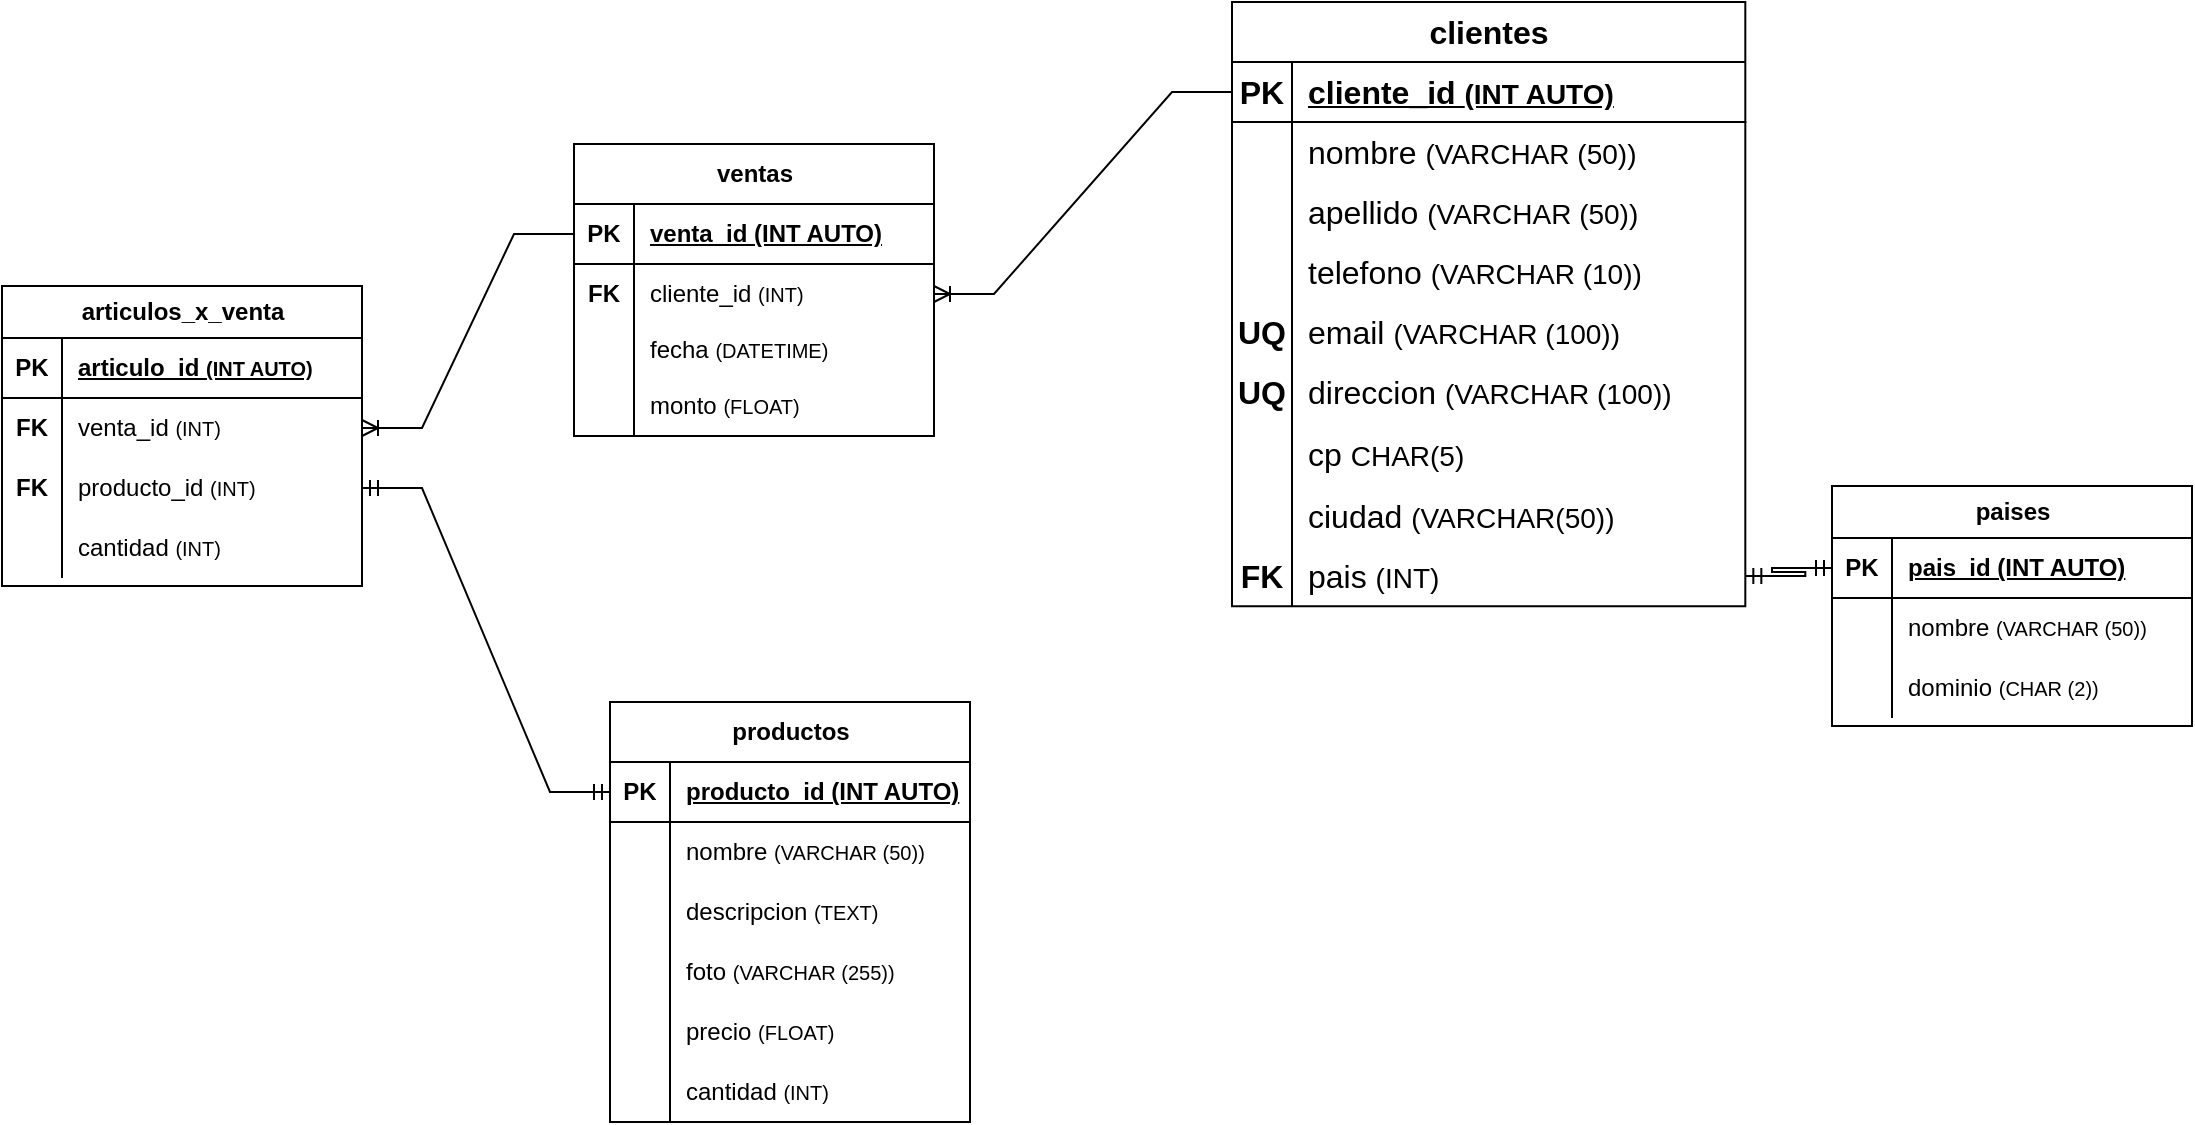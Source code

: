 <mxfile version="21.6.9" type="device">
  <diagram name="Page-1" id="_gDt53CmF_NlNrg3FtHI">
    <mxGraphModel dx="2002" dy="1144" grid="0" gridSize="10" guides="1" tooltips="1" connect="1" arrows="1" fold="1" page="0" pageScale="1" pageWidth="850" pageHeight="1100" math="0" shadow="0">
      <root>
        <mxCell id="0" />
        <mxCell id="1" parent="0" />
        <mxCell id="mALXOhTmPqSrnSPc4w2Z-1" value="clientes" style="shape=table;startSize=30;container=1;collapsible=1;childLayout=tableLayout;fixedRows=1;rowLines=0;fontStyle=1;align=center;resizeLast=1;html=1;fontSize=16;" vertex="1" parent="1">
          <mxGeometry x="132" y="-242" width="256.659" height="302.116" as="geometry" />
        </mxCell>
        <mxCell id="mALXOhTmPqSrnSPc4w2Z-2" value="" style="shape=tableRow;horizontal=0;startSize=0;swimlaneHead=0;swimlaneBody=0;fillColor=none;collapsible=0;dropTarget=0;points=[[0,0.5],[1,0.5]];portConstraint=eastwest;top=0;left=0;right=0;bottom=1;fontSize=16;" vertex="1" parent="mALXOhTmPqSrnSPc4w2Z-1">
          <mxGeometry y="30" width="256.659" height="30" as="geometry" />
        </mxCell>
        <mxCell id="mALXOhTmPqSrnSPc4w2Z-3" value="PK" style="shape=partialRectangle;connectable=0;fillColor=none;top=0;left=0;bottom=0;right=0;fontStyle=1;overflow=hidden;whiteSpace=wrap;html=1;fontSize=16;" vertex="1" parent="mALXOhTmPqSrnSPc4w2Z-2">
          <mxGeometry width="30" height="30" as="geometry">
            <mxRectangle width="30" height="30" as="alternateBounds" />
          </mxGeometry>
        </mxCell>
        <mxCell id="mALXOhTmPqSrnSPc4w2Z-4" value="cliente_id&amp;nbsp;&lt;font style=&quot;font-size: 14px;&quot;&gt;(INT AUTO)&lt;/font&gt;" style="shape=partialRectangle;connectable=0;fillColor=none;top=0;left=0;bottom=0;right=0;align=left;spacingLeft=6;fontStyle=5;overflow=hidden;whiteSpace=wrap;html=1;fontSize=16;" vertex="1" parent="mALXOhTmPqSrnSPc4w2Z-2">
          <mxGeometry x="30" width="226.659" height="30" as="geometry">
            <mxRectangle width="226.659" height="30" as="alternateBounds" />
          </mxGeometry>
        </mxCell>
        <mxCell id="mALXOhTmPqSrnSPc4w2Z-5" value="" style="shape=tableRow;horizontal=0;startSize=0;swimlaneHead=0;swimlaneBody=0;fillColor=none;collapsible=0;dropTarget=0;points=[[0,0.5],[1,0.5]];portConstraint=eastwest;top=0;left=0;right=0;bottom=0;fontSize=16;" vertex="1" parent="mALXOhTmPqSrnSPc4w2Z-1">
          <mxGeometry y="60" width="256.659" height="30" as="geometry" />
        </mxCell>
        <mxCell id="mALXOhTmPqSrnSPc4w2Z-6" value="" style="shape=partialRectangle;connectable=0;fillColor=none;top=0;left=0;bottom=0;right=0;editable=1;overflow=hidden;whiteSpace=wrap;html=1;fontSize=16;" vertex="1" parent="mALXOhTmPqSrnSPc4w2Z-5">
          <mxGeometry width="30" height="30" as="geometry">
            <mxRectangle width="30" height="30" as="alternateBounds" />
          </mxGeometry>
        </mxCell>
        <mxCell id="mALXOhTmPqSrnSPc4w2Z-7" value="nombre &lt;font style=&quot;font-size: 14px;&quot;&gt;(VARCHAR (50))&lt;/font&gt;" style="shape=partialRectangle;connectable=0;fillColor=none;top=0;left=0;bottom=0;right=0;align=left;spacingLeft=6;overflow=hidden;whiteSpace=wrap;html=1;fontSize=16;" vertex="1" parent="mALXOhTmPqSrnSPc4w2Z-5">
          <mxGeometry x="30" width="226.659" height="30" as="geometry">
            <mxRectangle width="226.659" height="30" as="alternateBounds" />
          </mxGeometry>
        </mxCell>
        <mxCell id="mALXOhTmPqSrnSPc4w2Z-8" value="" style="shape=tableRow;horizontal=0;startSize=0;swimlaneHead=0;swimlaneBody=0;fillColor=none;collapsible=0;dropTarget=0;points=[[0,0.5],[1,0.5]];portConstraint=eastwest;top=0;left=0;right=0;bottom=0;fontSize=16;" vertex="1" parent="mALXOhTmPqSrnSPc4w2Z-1">
          <mxGeometry y="90" width="256.659" height="30" as="geometry" />
        </mxCell>
        <mxCell id="mALXOhTmPqSrnSPc4w2Z-9" value="" style="shape=partialRectangle;connectable=0;fillColor=none;top=0;left=0;bottom=0;right=0;editable=1;overflow=hidden;whiteSpace=wrap;html=1;fontSize=16;" vertex="1" parent="mALXOhTmPqSrnSPc4w2Z-8">
          <mxGeometry width="30" height="30" as="geometry">
            <mxRectangle width="30" height="30" as="alternateBounds" />
          </mxGeometry>
        </mxCell>
        <mxCell id="mALXOhTmPqSrnSPc4w2Z-10" value="apellido&amp;nbsp;&lt;font style=&quot;font-size: 14px;&quot;&gt;(VARCHAR (50))&lt;/font&gt;" style="shape=partialRectangle;connectable=0;fillColor=none;top=0;left=0;bottom=0;right=0;align=left;spacingLeft=6;overflow=hidden;whiteSpace=wrap;html=1;fontSize=16;" vertex="1" parent="mALXOhTmPqSrnSPc4w2Z-8">
          <mxGeometry x="30" width="226.659" height="30" as="geometry">
            <mxRectangle width="226.659" height="30" as="alternateBounds" />
          </mxGeometry>
        </mxCell>
        <mxCell id="mALXOhTmPqSrnSPc4w2Z-11" value="" style="shape=tableRow;horizontal=0;startSize=0;swimlaneHead=0;swimlaneBody=0;fillColor=none;collapsible=0;dropTarget=0;points=[[0,0.5],[1,0.5]];portConstraint=eastwest;top=0;left=0;right=0;bottom=0;fontSize=16;" vertex="1" parent="mALXOhTmPqSrnSPc4w2Z-1">
          <mxGeometry y="120" width="256.659" height="30" as="geometry" />
        </mxCell>
        <mxCell id="mALXOhTmPqSrnSPc4w2Z-12" value="" style="shape=partialRectangle;connectable=0;fillColor=none;top=0;left=0;bottom=0;right=0;editable=1;overflow=hidden;whiteSpace=wrap;html=1;fontSize=16;" vertex="1" parent="mALXOhTmPqSrnSPc4w2Z-11">
          <mxGeometry width="30" height="30" as="geometry">
            <mxRectangle width="30" height="30" as="alternateBounds" />
          </mxGeometry>
        </mxCell>
        <mxCell id="mALXOhTmPqSrnSPc4w2Z-13" value="telefono&amp;nbsp;&lt;font style=&quot;font-size: 14px;&quot;&gt;(VARCHAR (10))&lt;/font&gt;" style="shape=partialRectangle;connectable=0;fillColor=none;top=0;left=0;bottom=0;right=0;align=left;spacingLeft=6;overflow=hidden;whiteSpace=wrap;html=1;fontSize=16;" vertex="1" parent="mALXOhTmPqSrnSPc4w2Z-11">
          <mxGeometry x="30" width="226.659" height="30" as="geometry">
            <mxRectangle width="226.659" height="30" as="alternateBounds" />
          </mxGeometry>
        </mxCell>
        <mxCell id="mALXOhTmPqSrnSPc4w2Z-27" value="" style="shape=tableRow;horizontal=0;startSize=0;swimlaneHead=0;swimlaneBody=0;fillColor=none;collapsible=0;dropTarget=0;points=[[0,0.5],[1,0.5]];portConstraint=eastwest;top=0;left=0;right=0;bottom=0;fontSize=16;" vertex="1" parent="mALXOhTmPqSrnSPc4w2Z-1">
          <mxGeometry y="150" width="256.659" height="30" as="geometry" />
        </mxCell>
        <mxCell id="mALXOhTmPqSrnSPc4w2Z-28" value="&lt;b&gt;UQ&lt;/b&gt;" style="shape=partialRectangle;connectable=0;fillColor=none;top=0;left=0;bottom=0;right=0;editable=1;overflow=hidden;whiteSpace=wrap;html=1;fontSize=16;" vertex="1" parent="mALXOhTmPqSrnSPc4w2Z-27">
          <mxGeometry width="30" height="30" as="geometry">
            <mxRectangle width="30" height="30" as="alternateBounds" />
          </mxGeometry>
        </mxCell>
        <mxCell id="mALXOhTmPqSrnSPc4w2Z-29" value="email &lt;font style=&quot;font-size: 14px;&quot;&gt;(VARCHAR (100))&lt;/font&gt;" style="shape=partialRectangle;connectable=0;fillColor=none;top=0;left=0;bottom=0;right=0;align=left;spacingLeft=6;overflow=hidden;whiteSpace=wrap;html=1;fontSize=16;" vertex="1" parent="mALXOhTmPqSrnSPc4w2Z-27">
          <mxGeometry x="30" width="226.659" height="30" as="geometry">
            <mxRectangle width="226.659" height="30" as="alternateBounds" />
          </mxGeometry>
        </mxCell>
        <mxCell id="mALXOhTmPqSrnSPc4w2Z-30" value="" style="shape=tableRow;horizontal=0;startSize=0;swimlaneHead=0;swimlaneBody=0;fillColor=none;collapsible=0;dropTarget=0;points=[[0,0.5],[1,0.5]];portConstraint=eastwest;top=0;left=0;right=0;bottom=0;fontSize=16;" vertex="1" parent="mALXOhTmPqSrnSPc4w2Z-1">
          <mxGeometry y="180" width="256.659" height="30" as="geometry" />
        </mxCell>
        <mxCell id="mALXOhTmPqSrnSPc4w2Z-31" value="&lt;b&gt;UQ&lt;/b&gt;" style="shape=partialRectangle;connectable=0;fillColor=none;top=0;left=0;bottom=0;right=0;editable=1;overflow=hidden;whiteSpace=wrap;html=1;fontSize=16;" vertex="1" parent="mALXOhTmPqSrnSPc4w2Z-30">
          <mxGeometry width="30" height="30" as="geometry">
            <mxRectangle width="30" height="30" as="alternateBounds" />
          </mxGeometry>
        </mxCell>
        <mxCell id="mALXOhTmPqSrnSPc4w2Z-32" value="direccion &lt;font style=&quot;font-size: 14px;&quot;&gt;(VARCHAR (100))&lt;/font&gt;" style="shape=partialRectangle;connectable=0;fillColor=none;top=0;left=0;bottom=0;right=0;align=left;spacingLeft=6;overflow=hidden;whiteSpace=wrap;html=1;fontSize=16;" vertex="1" parent="mALXOhTmPqSrnSPc4w2Z-30">
          <mxGeometry x="30" width="226.659" height="30" as="geometry">
            <mxRectangle width="226.659" height="30" as="alternateBounds" />
          </mxGeometry>
        </mxCell>
        <mxCell id="mALXOhTmPqSrnSPc4w2Z-33" value="" style="shape=tableRow;horizontal=0;startSize=0;swimlaneHead=0;swimlaneBody=0;fillColor=none;collapsible=0;dropTarget=0;points=[[0,0.5],[1,0.5]];portConstraint=eastwest;top=0;left=0;right=0;bottom=0;fontSize=16;" vertex="1" parent="mALXOhTmPqSrnSPc4w2Z-1">
          <mxGeometry y="210" width="256.659" height="32" as="geometry" />
        </mxCell>
        <mxCell id="mALXOhTmPqSrnSPc4w2Z-34" value="" style="shape=partialRectangle;connectable=0;fillColor=none;top=0;left=0;bottom=0;right=0;editable=1;overflow=hidden;whiteSpace=wrap;html=1;fontSize=16;" vertex="1" parent="mALXOhTmPqSrnSPc4w2Z-33">
          <mxGeometry width="30" height="32" as="geometry">
            <mxRectangle width="30" height="32" as="alternateBounds" />
          </mxGeometry>
        </mxCell>
        <mxCell id="mALXOhTmPqSrnSPc4w2Z-35" value="cp &lt;font style=&quot;font-size: 14px;&quot;&gt;CHAR(5)&lt;/font&gt;" style="shape=partialRectangle;connectable=0;fillColor=none;top=0;left=0;bottom=0;right=0;align=left;spacingLeft=6;overflow=hidden;whiteSpace=wrap;html=1;fontSize=16;" vertex="1" parent="mALXOhTmPqSrnSPc4w2Z-33">
          <mxGeometry x="30" width="226.659" height="32" as="geometry">
            <mxRectangle width="226.659" height="32" as="alternateBounds" />
          </mxGeometry>
        </mxCell>
        <mxCell id="mALXOhTmPqSrnSPc4w2Z-36" value="" style="shape=tableRow;horizontal=0;startSize=0;swimlaneHead=0;swimlaneBody=0;fillColor=none;collapsible=0;dropTarget=0;points=[[0,0.5],[1,0.5]];portConstraint=eastwest;top=0;left=0;right=0;bottom=0;fontSize=16;" vertex="1" parent="mALXOhTmPqSrnSPc4w2Z-1">
          <mxGeometry y="242" width="256.659" height="30" as="geometry" />
        </mxCell>
        <mxCell id="mALXOhTmPqSrnSPc4w2Z-37" value="" style="shape=partialRectangle;connectable=0;fillColor=none;top=0;left=0;bottom=0;right=0;editable=1;overflow=hidden;whiteSpace=wrap;html=1;fontSize=16;" vertex="1" parent="mALXOhTmPqSrnSPc4w2Z-36">
          <mxGeometry width="30" height="30" as="geometry">
            <mxRectangle width="30" height="30" as="alternateBounds" />
          </mxGeometry>
        </mxCell>
        <mxCell id="mALXOhTmPqSrnSPc4w2Z-38" value="ciudad &lt;font style=&quot;font-size: 14px;&quot;&gt;(VARCHAR(50))&lt;/font&gt;" style="shape=partialRectangle;connectable=0;fillColor=none;top=0;left=0;bottom=0;right=0;align=left;spacingLeft=6;overflow=hidden;whiteSpace=wrap;html=1;fontSize=16;" vertex="1" parent="mALXOhTmPqSrnSPc4w2Z-36">
          <mxGeometry x="30" width="226.659" height="30" as="geometry">
            <mxRectangle width="226.659" height="30" as="alternateBounds" />
          </mxGeometry>
        </mxCell>
        <mxCell id="mALXOhTmPqSrnSPc4w2Z-39" value="" style="shape=tableRow;horizontal=0;startSize=0;swimlaneHead=0;swimlaneBody=0;fillColor=none;collapsible=0;dropTarget=0;points=[[0,0.5],[1,0.5]];portConstraint=eastwest;top=0;left=0;right=0;bottom=0;fontSize=16;" vertex="1" parent="mALXOhTmPqSrnSPc4w2Z-1">
          <mxGeometry y="272" width="256.659" height="30" as="geometry" />
        </mxCell>
        <mxCell id="mALXOhTmPqSrnSPc4w2Z-40" value="&lt;b&gt;FK&lt;/b&gt;" style="shape=partialRectangle;connectable=0;fillColor=none;top=0;left=0;bottom=0;right=0;editable=1;overflow=hidden;whiteSpace=wrap;html=1;fontSize=16;" vertex="1" parent="mALXOhTmPqSrnSPc4w2Z-39">
          <mxGeometry width="30" height="30" as="geometry">
            <mxRectangle width="30" height="30" as="alternateBounds" />
          </mxGeometry>
        </mxCell>
        <mxCell id="mALXOhTmPqSrnSPc4w2Z-41" value="pais &lt;span style=&quot;font-size: 14px;&quot;&gt;(INT)&lt;/span&gt;" style="shape=partialRectangle;connectable=0;fillColor=none;top=0;left=0;bottom=0;right=0;align=left;spacingLeft=6;overflow=hidden;whiteSpace=wrap;html=1;fontSize=16;" vertex="1" parent="mALXOhTmPqSrnSPc4w2Z-39">
          <mxGeometry x="30" width="226.659" height="30" as="geometry">
            <mxRectangle width="226.659" height="30" as="alternateBounds" />
          </mxGeometry>
        </mxCell>
        <mxCell id="mALXOhTmPqSrnSPc4w2Z-42" value="productos" style="shape=table;startSize=30;container=1;collapsible=1;childLayout=tableLayout;fixedRows=1;rowLines=0;fontStyle=1;align=center;resizeLast=1;html=1;" vertex="1" parent="1">
          <mxGeometry x="-179" y="108" width="180" height="210" as="geometry" />
        </mxCell>
        <mxCell id="mALXOhTmPqSrnSPc4w2Z-43" value="" style="shape=tableRow;horizontal=0;startSize=0;swimlaneHead=0;swimlaneBody=0;fillColor=none;collapsible=0;dropTarget=0;points=[[0,0.5],[1,0.5]];portConstraint=eastwest;top=0;left=0;right=0;bottom=1;" vertex="1" parent="mALXOhTmPqSrnSPc4w2Z-42">
          <mxGeometry y="30" width="180" height="30" as="geometry" />
        </mxCell>
        <mxCell id="mALXOhTmPqSrnSPc4w2Z-44" value="PK" style="shape=partialRectangle;connectable=0;fillColor=none;top=0;left=0;bottom=0;right=0;fontStyle=1;overflow=hidden;whiteSpace=wrap;html=1;" vertex="1" parent="mALXOhTmPqSrnSPc4w2Z-43">
          <mxGeometry width="30" height="30" as="geometry">
            <mxRectangle width="30" height="30" as="alternateBounds" />
          </mxGeometry>
        </mxCell>
        <mxCell id="mALXOhTmPqSrnSPc4w2Z-45" value="producto_id&amp;nbsp;(INT AUTO)" style="shape=partialRectangle;connectable=0;fillColor=none;top=0;left=0;bottom=0;right=0;align=left;spacingLeft=6;fontStyle=5;overflow=hidden;whiteSpace=wrap;html=1;" vertex="1" parent="mALXOhTmPqSrnSPc4w2Z-43">
          <mxGeometry x="30" width="150" height="30" as="geometry">
            <mxRectangle width="150" height="30" as="alternateBounds" />
          </mxGeometry>
        </mxCell>
        <mxCell id="mALXOhTmPqSrnSPc4w2Z-49" value="" style="shape=tableRow;horizontal=0;startSize=0;swimlaneHead=0;swimlaneBody=0;fillColor=none;collapsible=0;dropTarget=0;points=[[0,0.5],[1,0.5]];portConstraint=eastwest;top=0;left=0;right=0;bottom=0;" vertex="1" parent="mALXOhTmPqSrnSPc4w2Z-42">
          <mxGeometry y="60" width="180" height="30" as="geometry" />
        </mxCell>
        <mxCell id="mALXOhTmPqSrnSPc4w2Z-50" value="" style="shape=partialRectangle;connectable=0;fillColor=none;top=0;left=0;bottom=0;right=0;editable=1;overflow=hidden;whiteSpace=wrap;html=1;" vertex="1" parent="mALXOhTmPqSrnSPc4w2Z-49">
          <mxGeometry width="30" height="30" as="geometry">
            <mxRectangle width="30" height="30" as="alternateBounds" />
          </mxGeometry>
        </mxCell>
        <mxCell id="mALXOhTmPqSrnSPc4w2Z-51" value="nombre &lt;font style=&quot;font-size: 10px;&quot;&gt;(VARCHAR (50))&lt;/font&gt;" style="shape=partialRectangle;connectable=0;fillColor=none;top=0;left=0;bottom=0;right=0;align=left;spacingLeft=6;overflow=hidden;whiteSpace=wrap;html=1;" vertex="1" parent="mALXOhTmPqSrnSPc4w2Z-49">
          <mxGeometry x="30" width="150" height="30" as="geometry">
            <mxRectangle width="150" height="30" as="alternateBounds" />
          </mxGeometry>
        </mxCell>
        <mxCell id="mALXOhTmPqSrnSPc4w2Z-52" value="" style="shape=tableRow;horizontal=0;startSize=0;swimlaneHead=0;swimlaneBody=0;fillColor=none;collapsible=0;dropTarget=0;points=[[0,0.5],[1,0.5]];portConstraint=eastwest;top=0;left=0;right=0;bottom=0;" vertex="1" parent="mALXOhTmPqSrnSPc4w2Z-42">
          <mxGeometry y="90" width="180" height="30" as="geometry" />
        </mxCell>
        <mxCell id="mALXOhTmPqSrnSPc4w2Z-53" value="" style="shape=partialRectangle;connectable=0;fillColor=none;top=0;left=0;bottom=0;right=0;editable=1;overflow=hidden;whiteSpace=wrap;html=1;" vertex="1" parent="mALXOhTmPqSrnSPc4w2Z-52">
          <mxGeometry width="30" height="30" as="geometry">
            <mxRectangle width="30" height="30" as="alternateBounds" />
          </mxGeometry>
        </mxCell>
        <mxCell id="mALXOhTmPqSrnSPc4w2Z-54" value="descripcion &lt;font style=&quot;font-size: 10px;&quot;&gt;(TEXT)&lt;/font&gt;" style="shape=partialRectangle;connectable=0;fillColor=none;top=0;left=0;bottom=0;right=0;align=left;spacingLeft=6;overflow=hidden;whiteSpace=wrap;html=1;" vertex="1" parent="mALXOhTmPqSrnSPc4w2Z-52">
          <mxGeometry x="30" width="150" height="30" as="geometry">
            <mxRectangle width="150" height="30" as="alternateBounds" />
          </mxGeometry>
        </mxCell>
        <mxCell id="mALXOhTmPqSrnSPc4w2Z-55" value="" style="shape=tableRow;horizontal=0;startSize=0;swimlaneHead=0;swimlaneBody=0;fillColor=none;collapsible=0;dropTarget=0;points=[[0,0.5],[1,0.5]];portConstraint=eastwest;top=0;left=0;right=0;bottom=0;" vertex="1" parent="mALXOhTmPqSrnSPc4w2Z-42">
          <mxGeometry y="120" width="180" height="30" as="geometry" />
        </mxCell>
        <mxCell id="mALXOhTmPqSrnSPc4w2Z-56" value="" style="shape=partialRectangle;connectable=0;fillColor=none;top=0;left=0;bottom=0;right=0;editable=1;overflow=hidden;whiteSpace=wrap;html=1;" vertex="1" parent="mALXOhTmPqSrnSPc4w2Z-55">
          <mxGeometry width="30" height="30" as="geometry">
            <mxRectangle width="30" height="30" as="alternateBounds" />
          </mxGeometry>
        </mxCell>
        <mxCell id="mALXOhTmPqSrnSPc4w2Z-57" value="foto &lt;font style=&quot;font-size: 10px;&quot;&gt;(VARCHAR (255))&lt;/font&gt;" style="shape=partialRectangle;connectable=0;fillColor=none;top=0;left=0;bottom=0;right=0;align=left;spacingLeft=6;overflow=hidden;whiteSpace=wrap;html=1;" vertex="1" parent="mALXOhTmPqSrnSPc4w2Z-55">
          <mxGeometry x="30" width="150" height="30" as="geometry">
            <mxRectangle width="150" height="30" as="alternateBounds" />
          </mxGeometry>
        </mxCell>
        <mxCell id="mALXOhTmPqSrnSPc4w2Z-58" value="" style="shape=tableRow;horizontal=0;startSize=0;swimlaneHead=0;swimlaneBody=0;fillColor=none;collapsible=0;dropTarget=0;points=[[0,0.5],[1,0.5]];portConstraint=eastwest;top=0;left=0;right=0;bottom=0;" vertex="1" parent="mALXOhTmPqSrnSPc4w2Z-42">
          <mxGeometry y="150" width="180" height="30" as="geometry" />
        </mxCell>
        <mxCell id="mALXOhTmPqSrnSPc4w2Z-59" value="" style="shape=partialRectangle;connectable=0;fillColor=none;top=0;left=0;bottom=0;right=0;editable=1;overflow=hidden;whiteSpace=wrap;html=1;" vertex="1" parent="mALXOhTmPqSrnSPc4w2Z-58">
          <mxGeometry width="30" height="30" as="geometry">
            <mxRectangle width="30" height="30" as="alternateBounds" />
          </mxGeometry>
        </mxCell>
        <mxCell id="mALXOhTmPqSrnSPc4w2Z-60" value="precio &lt;font style=&quot;font-size: 10px;&quot;&gt;(FLOAT)&lt;/font&gt;" style="shape=partialRectangle;connectable=0;fillColor=none;top=0;left=0;bottom=0;right=0;align=left;spacingLeft=6;overflow=hidden;whiteSpace=wrap;html=1;" vertex="1" parent="mALXOhTmPqSrnSPc4w2Z-58">
          <mxGeometry x="30" width="150" height="30" as="geometry">
            <mxRectangle width="150" height="30" as="alternateBounds" />
          </mxGeometry>
        </mxCell>
        <mxCell id="mALXOhTmPqSrnSPc4w2Z-61" value="" style="shape=tableRow;horizontal=0;startSize=0;swimlaneHead=0;swimlaneBody=0;fillColor=none;collapsible=0;dropTarget=0;points=[[0,0.5],[1,0.5]];portConstraint=eastwest;top=0;left=0;right=0;bottom=0;" vertex="1" parent="mALXOhTmPqSrnSPc4w2Z-42">
          <mxGeometry y="180" width="180" height="30" as="geometry" />
        </mxCell>
        <mxCell id="mALXOhTmPqSrnSPc4w2Z-62" value="" style="shape=partialRectangle;connectable=0;fillColor=none;top=0;left=0;bottom=0;right=0;editable=1;overflow=hidden;whiteSpace=wrap;html=1;" vertex="1" parent="mALXOhTmPqSrnSPc4w2Z-61">
          <mxGeometry width="30" height="30" as="geometry">
            <mxRectangle width="30" height="30" as="alternateBounds" />
          </mxGeometry>
        </mxCell>
        <mxCell id="mALXOhTmPqSrnSPc4w2Z-63" value="cantidad &lt;font style=&quot;font-size: 10px;&quot;&gt;(INT)&lt;/font&gt;" style="shape=partialRectangle;connectable=0;fillColor=none;top=0;left=0;bottom=0;right=0;align=left;spacingLeft=6;overflow=hidden;whiteSpace=wrap;html=1;" vertex="1" parent="mALXOhTmPqSrnSPc4w2Z-61">
          <mxGeometry x="30" width="150" height="30" as="geometry">
            <mxRectangle width="150" height="30" as="alternateBounds" />
          </mxGeometry>
        </mxCell>
        <mxCell id="mALXOhTmPqSrnSPc4w2Z-83" value="ventas" style="shape=table;startSize=30;container=1;collapsible=1;childLayout=tableLayout;fixedRows=1;rowLines=0;fontStyle=1;align=center;resizeLast=1;html=1;" vertex="1" parent="1">
          <mxGeometry x="-197" y="-171" width="180" height="146" as="geometry" />
        </mxCell>
        <mxCell id="mALXOhTmPqSrnSPc4w2Z-84" value="" style="shape=tableRow;horizontal=0;startSize=0;swimlaneHead=0;swimlaneBody=0;fillColor=none;collapsible=0;dropTarget=0;points=[[0,0.5],[1,0.5]];portConstraint=eastwest;top=0;left=0;right=0;bottom=1;" vertex="1" parent="mALXOhTmPqSrnSPc4w2Z-83">
          <mxGeometry y="30" width="180" height="30" as="geometry" />
        </mxCell>
        <mxCell id="mALXOhTmPqSrnSPc4w2Z-85" value="PK" style="shape=partialRectangle;connectable=0;fillColor=none;top=0;left=0;bottom=0;right=0;fontStyle=1;overflow=hidden;whiteSpace=wrap;html=1;" vertex="1" parent="mALXOhTmPqSrnSPc4w2Z-84">
          <mxGeometry width="30" height="30" as="geometry">
            <mxRectangle width="30" height="30" as="alternateBounds" />
          </mxGeometry>
        </mxCell>
        <mxCell id="mALXOhTmPqSrnSPc4w2Z-86" value="venta_id&amp;nbsp;(INT AUTO)" style="shape=partialRectangle;connectable=0;fillColor=none;top=0;left=0;bottom=0;right=0;align=left;spacingLeft=6;fontStyle=5;overflow=hidden;whiteSpace=wrap;html=1;" vertex="1" parent="mALXOhTmPqSrnSPc4w2Z-84">
          <mxGeometry x="30" width="150" height="30" as="geometry">
            <mxRectangle width="150" height="30" as="alternateBounds" />
          </mxGeometry>
        </mxCell>
        <mxCell id="mALXOhTmPqSrnSPc4w2Z-87" value="" style="shape=tableRow;horizontal=0;startSize=0;swimlaneHead=0;swimlaneBody=0;fillColor=none;collapsible=0;dropTarget=0;points=[[0,0.5],[1,0.5]];portConstraint=eastwest;top=0;left=0;right=0;bottom=0;" vertex="1" parent="mALXOhTmPqSrnSPc4w2Z-83">
          <mxGeometry y="60" width="180" height="30" as="geometry" />
        </mxCell>
        <mxCell id="mALXOhTmPqSrnSPc4w2Z-88" value="&lt;b&gt;FK&lt;/b&gt;" style="shape=partialRectangle;connectable=0;fillColor=none;top=0;left=0;bottom=0;right=0;editable=1;overflow=hidden;whiteSpace=wrap;html=1;" vertex="1" parent="mALXOhTmPqSrnSPc4w2Z-87">
          <mxGeometry width="30" height="30" as="geometry">
            <mxRectangle width="30" height="30" as="alternateBounds" />
          </mxGeometry>
        </mxCell>
        <mxCell id="mALXOhTmPqSrnSPc4w2Z-89" value="cliente_id &lt;font style=&quot;font-size: 10px;&quot;&gt;(INT)&lt;/font&gt;&lt;span style=&quot;white-space: pre;&quot;&gt;&#x9;&lt;/span&gt;" style="shape=partialRectangle;connectable=0;fillColor=none;top=0;left=0;bottom=0;right=0;align=left;spacingLeft=6;overflow=hidden;whiteSpace=wrap;html=1;" vertex="1" parent="mALXOhTmPqSrnSPc4w2Z-87">
          <mxGeometry x="30" width="150" height="30" as="geometry">
            <mxRectangle width="150" height="30" as="alternateBounds" />
          </mxGeometry>
        </mxCell>
        <mxCell id="mALXOhTmPqSrnSPc4w2Z-90" value="" style="shape=tableRow;horizontal=0;startSize=0;swimlaneHead=0;swimlaneBody=0;fillColor=none;collapsible=0;dropTarget=0;points=[[0,0.5],[1,0.5]];portConstraint=eastwest;top=0;left=0;right=0;bottom=0;" vertex="1" parent="mALXOhTmPqSrnSPc4w2Z-83">
          <mxGeometry y="90" width="180" height="26" as="geometry" />
        </mxCell>
        <mxCell id="mALXOhTmPqSrnSPc4w2Z-91" value="" style="shape=partialRectangle;connectable=0;fillColor=none;top=0;left=0;bottom=0;right=0;editable=1;overflow=hidden;whiteSpace=wrap;html=1;" vertex="1" parent="mALXOhTmPqSrnSPc4w2Z-90">
          <mxGeometry width="30" height="26" as="geometry">
            <mxRectangle width="30" height="26" as="alternateBounds" />
          </mxGeometry>
        </mxCell>
        <mxCell id="mALXOhTmPqSrnSPc4w2Z-92" value="fecha &lt;font style=&quot;font-size: 10px;&quot;&gt;(DATETIME)&lt;/font&gt;" style="shape=partialRectangle;connectable=0;fillColor=none;top=0;left=0;bottom=0;right=0;align=left;spacingLeft=6;overflow=hidden;whiteSpace=wrap;html=1;" vertex="1" parent="mALXOhTmPqSrnSPc4w2Z-90">
          <mxGeometry x="30" width="150" height="26" as="geometry">
            <mxRectangle width="150" height="26" as="alternateBounds" />
          </mxGeometry>
        </mxCell>
        <mxCell id="mALXOhTmPqSrnSPc4w2Z-93" value="" style="shape=tableRow;horizontal=0;startSize=0;swimlaneHead=0;swimlaneBody=0;fillColor=none;collapsible=0;dropTarget=0;points=[[0,0.5],[1,0.5]];portConstraint=eastwest;top=0;left=0;right=0;bottom=0;" vertex="1" parent="mALXOhTmPqSrnSPc4w2Z-83">
          <mxGeometry y="116" width="180" height="30" as="geometry" />
        </mxCell>
        <mxCell id="mALXOhTmPqSrnSPc4w2Z-94" value="" style="shape=partialRectangle;connectable=0;fillColor=none;top=0;left=0;bottom=0;right=0;editable=1;overflow=hidden;whiteSpace=wrap;html=1;" vertex="1" parent="mALXOhTmPqSrnSPc4w2Z-93">
          <mxGeometry width="30" height="30" as="geometry">
            <mxRectangle width="30" height="30" as="alternateBounds" />
          </mxGeometry>
        </mxCell>
        <mxCell id="mALXOhTmPqSrnSPc4w2Z-95" value="monto &lt;font style=&quot;font-size: 10px;&quot;&gt;(FLOAT)&lt;/font&gt;" style="shape=partialRectangle;connectable=0;fillColor=none;top=0;left=0;bottom=0;right=0;align=left;spacingLeft=6;overflow=hidden;whiteSpace=wrap;html=1;" vertex="1" parent="mALXOhTmPqSrnSPc4w2Z-93">
          <mxGeometry x="30" width="150" height="30" as="geometry">
            <mxRectangle width="150" height="30" as="alternateBounds" />
          </mxGeometry>
        </mxCell>
        <mxCell id="mALXOhTmPqSrnSPc4w2Z-96" value="articulos_x_venta" style="shape=table;startSize=26;container=1;collapsible=1;childLayout=tableLayout;fixedRows=1;rowLines=0;fontStyle=1;align=center;resizeLast=1;html=1;" vertex="1" parent="1">
          <mxGeometry x="-483" y="-100" width="180" height="150" as="geometry" />
        </mxCell>
        <mxCell id="mALXOhTmPqSrnSPc4w2Z-97" value="" style="shape=tableRow;horizontal=0;startSize=0;swimlaneHead=0;swimlaneBody=0;fillColor=none;collapsible=0;dropTarget=0;points=[[0,0.5],[1,0.5]];portConstraint=eastwest;top=0;left=0;right=0;bottom=1;" vertex="1" parent="mALXOhTmPqSrnSPc4w2Z-96">
          <mxGeometry y="26" width="180" height="30" as="geometry" />
        </mxCell>
        <mxCell id="mALXOhTmPqSrnSPc4w2Z-98" value="PK" style="shape=partialRectangle;connectable=0;fillColor=none;top=0;left=0;bottom=0;right=0;fontStyle=1;overflow=hidden;whiteSpace=wrap;html=1;" vertex="1" parent="mALXOhTmPqSrnSPc4w2Z-97">
          <mxGeometry width="30" height="30" as="geometry">
            <mxRectangle width="30" height="30" as="alternateBounds" />
          </mxGeometry>
        </mxCell>
        <mxCell id="mALXOhTmPqSrnSPc4w2Z-99" value="articulo_id &lt;font style=&quot;font-size: 10px;&quot;&gt;(INT AUTO)&lt;/font&gt;" style="shape=partialRectangle;connectable=0;fillColor=none;top=0;left=0;bottom=0;right=0;align=left;spacingLeft=6;fontStyle=5;overflow=hidden;whiteSpace=wrap;html=1;" vertex="1" parent="mALXOhTmPqSrnSPc4w2Z-97">
          <mxGeometry x="30" width="150" height="30" as="geometry">
            <mxRectangle width="150" height="30" as="alternateBounds" />
          </mxGeometry>
        </mxCell>
        <mxCell id="mALXOhTmPqSrnSPc4w2Z-100" value="" style="shape=tableRow;horizontal=0;startSize=0;swimlaneHead=0;swimlaneBody=0;fillColor=none;collapsible=0;dropTarget=0;points=[[0,0.5],[1,0.5]];portConstraint=eastwest;top=0;left=0;right=0;bottom=0;" vertex="1" parent="mALXOhTmPqSrnSPc4w2Z-96">
          <mxGeometry y="56" width="180" height="30" as="geometry" />
        </mxCell>
        <mxCell id="mALXOhTmPqSrnSPc4w2Z-101" value="&lt;b&gt;FK&lt;/b&gt;" style="shape=partialRectangle;connectable=0;fillColor=none;top=0;left=0;bottom=0;right=0;editable=1;overflow=hidden;whiteSpace=wrap;html=1;" vertex="1" parent="mALXOhTmPqSrnSPc4w2Z-100">
          <mxGeometry width="30" height="30" as="geometry">
            <mxRectangle width="30" height="30" as="alternateBounds" />
          </mxGeometry>
        </mxCell>
        <mxCell id="mALXOhTmPqSrnSPc4w2Z-102" value="venta_id &lt;font style=&quot;font-size: 10px;&quot;&gt;(INT)&lt;/font&gt;" style="shape=partialRectangle;connectable=0;fillColor=none;top=0;left=0;bottom=0;right=0;align=left;spacingLeft=6;overflow=hidden;whiteSpace=wrap;html=1;" vertex="1" parent="mALXOhTmPqSrnSPc4w2Z-100">
          <mxGeometry x="30" width="150" height="30" as="geometry">
            <mxRectangle width="150" height="30" as="alternateBounds" />
          </mxGeometry>
        </mxCell>
        <mxCell id="mALXOhTmPqSrnSPc4w2Z-103" value="" style="shape=tableRow;horizontal=0;startSize=0;swimlaneHead=0;swimlaneBody=0;fillColor=none;collapsible=0;dropTarget=0;points=[[0,0.5],[1,0.5]];portConstraint=eastwest;top=0;left=0;right=0;bottom=0;" vertex="1" parent="mALXOhTmPqSrnSPc4w2Z-96">
          <mxGeometry y="86" width="180" height="30" as="geometry" />
        </mxCell>
        <mxCell id="mALXOhTmPqSrnSPc4w2Z-104" value="&lt;b&gt;FK&lt;/b&gt;" style="shape=partialRectangle;connectable=0;fillColor=none;top=0;left=0;bottom=0;right=0;editable=1;overflow=hidden;whiteSpace=wrap;html=1;" vertex="1" parent="mALXOhTmPqSrnSPc4w2Z-103">
          <mxGeometry width="30" height="30" as="geometry">
            <mxRectangle width="30" height="30" as="alternateBounds" />
          </mxGeometry>
        </mxCell>
        <mxCell id="mALXOhTmPqSrnSPc4w2Z-105" value="producto_id &lt;font style=&quot;font-size: 10px;&quot;&gt;(INT)&lt;/font&gt;" style="shape=partialRectangle;connectable=0;fillColor=none;top=0;left=0;bottom=0;right=0;align=left;spacingLeft=6;overflow=hidden;whiteSpace=wrap;html=1;" vertex="1" parent="mALXOhTmPqSrnSPc4w2Z-103">
          <mxGeometry x="30" width="150" height="30" as="geometry">
            <mxRectangle width="150" height="30" as="alternateBounds" />
          </mxGeometry>
        </mxCell>
        <mxCell id="mALXOhTmPqSrnSPc4w2Z-106" value="" style="shape=tableRow;horizontal=0;startSize=0;swimlaneHead=0;swimlaneBody=0;fillColor=none;collapsible=0;dropTarget=0;points=[[0,0.5],[1,0.5]];portConstraint=eastwest;top=0;left=0;right=0;bottom=0;" vertex="1" parent="mALXOhTmPqSrnSPc4w2Z-96">
          <mxGeometry y="116" width="180" height="30" as="geometry" />
        </mxCell>
        <mxCell id="mALXOhTmPqSrnSPc4w2Z-107" value="" style="shape=partialRectangle;connectable=0;fillColor=none;top=0;left=0;bottom=0;right=0;editable=1;overflow=hidden;whiteSpace=wrap;html=1;" vertex="1" parent="mALXOhTmPqSrnSPc4w2Z-106">
          <mxGeometry width="30" height="30" as="geometry">
            <mxRectangle width="30" height="30" as="alternateBounds" />
          </mxGeometry>
        </mxCell>
        <mxCell id="mALXOhTmPqSrnSPc4w2Z-108" value="cantidad &lt;font style=&quot;font-size: 10px;&quot;&gt;(INT)&lt;/font&gt;" style="shape=partialRectangle;connectable=0;fillColor=none;top=0;left=0;bottom=0;right=0;align=left;spacingLeft=6;overflow=hidden;whiteSpace=wrap;html=1;" vertex="1" parent="mALXOhTmPqSrnSPc4w2Z-106">
          <mxGeometry x="30" width="150" height="30" as="geometry">
            <mxRectangle width="150" height="30" as="alternateBounds" />
          </mxGeometry>
        </mxCell>
        <mxCell id="mALXOhTmPqSrnSPc4w2Z-109" value="paises" style="shape=table;startSize=26;container=1;collapsible=1;childLayout=tableLayout;fixedRows=1;rowLines=0;fontStyle=1;align=center;resizeLast=1;html=1;" vertex="1" parent="1">
          <mxGeometry x="432" width="180" height="120" as="geometry" />
        </mxCell>
        <mxCell id="mALXOhTmPqSrnSPc4w2Z-110" value="" style="shape=tableRow;horizontal=0;startSize=0;swimlaneHead=0;swimlaneBody=0;fillColor=none;collapsible=0;dropTarget=0;points=[[0,0.5],[1,0.5]];portConstraint=eastwest;top=0;left=0;right=0;bottom=1;" vertex="1" parent="mALXOhTmPqSrnSPc4w2Z-109">
          <mxGeometry y="26" width="180" height="30" as="geometry" />
        </mxCell>
        <mxCell id="mALXOhTmPqSrnSPc4w2Z-111" value="PK" style="shape=partialRectangle;connectable=0;fillColor=none;top=0;left=0;bottom=0;right=0;fontStyle=1;overflow=hidden;whiteSpace=wrap;html=1;" vertex="1" parent="mALXOhTmPqSrnSPc4w2Z-110">
          <mxGeometry width="30" height="30" as="geometry">
            <mxRectangle width="30" height="30" as="alternateBounds" />
          </mxGeometry>
        </mxCell>
        <mxCell id="mALXOhTmPqSrnSPc4w2Z-112" value="pais_id&amp;nbsp;(INT AUTO)" style="shape=partialRectangle;connectable=0;fillColor=none;top=0;left=0;bottom=0;right=0;align=left;spacingLeft=6;fontStyle=5;overflow=hidden;whiteSpace=wrap;html=1;" vertex="1" parent="mALXOhTmPqSrnSPc4w2Z-110">
          <mxGeometry x="30" width="150" height="30" as="geometry">
            <mxRectangle width="150" height="30" as="alternateBounds" />
          </mxGeometry>
        </mxCell>
        <mxCell id="mALXOhTmPqSrnSPc4w2Z-113" value="" style="shape=tableRow;horizontal=0;startSize=0;swimlaneHead=0;swimlaneBody=0;fillColor=none;collapsible=0;dropTarget=0;points=[[0,0.5],[1,0.5]];portConstraint=eastwest;top=0;left=0;right=0;bottom=0;" vertex="1" parent="mALXOhTmPqSrnSPc4w2Z-109">
          <mxGeometry y="56" width="180" height="30" as="geometry" />
        </mxCell>
        <mxCell id="mALXOhTmPqSrnSPc4w2Z-114" value="" style="shape=partialRectangle;connectable=0;fillColor=none;top=0;left=0;bottom=0;right=0;editable=1;overflow=hidden;whiteSpace=wrap;html=1;" vertex="1" parent="mALXOhTmPqSrnSPc4w2Z-113">
          <mxGeometry width="30" height="30" as="geometry">
            <mxRectangle width="30" height="30" as="alternateBounds" />
          </mxGeometry>
        </mxCell>
        <mxCell id="mALXOhTmPqSrnSPc4w2Z-115" value="nombre &lt;font style=&quot;font-size: 10px;&quot;&gt;(VARCHAR (50))&lt;/font&gt;" style="shape=partialRectangle;connectable=0;fillColor=none;top=0;left=0;bottom=0;right=0;align=left;spacingLeft=6;overflow=hidden;whiteSpace=wrap;html=1;" vertex="1" parent="mALXOhTmPqSrnSPc4w2Z-113">
          <mxGeometry x="30" width="150" height="30" as="geometry">
            <mxRectangle width="150" height="30" as="alternateBounds" />
          </mxGeometry>
        </mxCell>
        <mxCell id="mALXOhTmPqSrnSPc4w2Z-116" value="" style="shape=tableRow;horizontal=0;startSize=0;swimlaneHead=0;swimlaneBody=0;fillColor=none;collapsible=0;dropTarget=0;points=[[0,0.5],[1,0.5]];portConstraint=eastwest;top=0;left=0;right=0;bottom=0;" vertex="1" parent="mALXOhTmPqSrnSPc4w2Z-109">
          <mxGeometry y="86" width="180" height="30" as="geometry" />
        </mxCell>
        <mxCell id="mALXOhTmPqSrnSPc4w2Z-117" value="" style="shape=partialRectangle;connectable=0;fillColor=none;top=0;left=0;bottom=0;right=0;editable=1;overflow=hidden;whiteSpace=wrap;html=1;" vertex="1" parent="mALXOhTmPqSrnSPc4w2Z-116">
          <mxGeometry width="30" height="30" as="geometry">
            <mxRectangle width="30" height="30" as="alternateBounds" />
          </mxGeometry>
        </mxCell>
        <mxCell id="mALXOhTmPqSrnSPc4w2Z-118" value="dominio &lt;font style=&quot;font-size: 10px;&quot;&gt;(CHAR (2))&lt;/font&gt;" style="shape=partialRectangle;connectable=0;fillColor=none;top=0;left=0;bottom=0;right=0;align=left;spacingLeft=6;overflow=hidden;whiteSpace=wrap;html=1;" vertex="1" parent="mALXOhTmPqSrnSPc4w2Z-116">
          <mxGeometry x="30" width="150" height="30" as="geometry">
            <mxRectangle width="150" height="30" as="alternateBounds" />
          </mxGeometry>
        </mxCell>
        <mxCell id="mALXOhTmPqSrnSPc4w2Z-123" value="" style="edgeStyle=entityRelationEdgeStyle;fontSize=12;html=1;endArrow=ERmandOne;startArrow=ERmandOne;rounded=0;entryX=1;entryY=0.5;entryDx=0;entryDy=0;exitX=0;exitY=0.5;exitDx=0;exitDy=0;" edge="1" parent="1" source="mALXOhTmPqSrnSPc4w2Z-110" target="mALXOhTmPqSrnSPc4w2Z-39">
          <mxGeometry width="100" height="100" relative="1" as="geometry">
            <mxPoint x="-97" y="115" as="sourcePoint" />
            <mxPoint x="3" y="15" as="targetPoint" />
          </mxGeometry>
        </mxCell>
        <mxCell id="mALXOhTmPqSrnSPc4w2Z-124" value="" style="edgeStyle=entityRelationEdgeStyle;fontSize=12;html=1;endArrow=ERoneToMany;rounded=0;" edge="1" parent="1" source="mALXOhTmPqSrnSPc4w2Z-2" target="mALXOhTmPqSrnSPc4w2Z-87">
          <mxGeometry width="100" height="100" relative="1" as="geometry">
            <mxPoint x="-102" y="5" as="sourcePoint" />
            <mxPoint x="59" y="107" as="targetPoint" />
            <Array as="points">
              <mxPoint x="59" y="-36" />
            </Array>
          </mxGeometry>
        </mxCell>
        <mxCell id="mALXOhTmPqSrnSPc4w2Z-125" value="" style="edgeStyle=entityRelationEdgeStyle;fontSize=12;html=1;endArrow=ERoneToMany;rounded=0;exitX=0;exitY=0.5;exitDx=0;exitDy=0;" edge="1" parent="1" source="mALXOhTmPqSrnSPc4w2Z-84" target="mALXOhTmPqSrnSPc4w2Z-100">
          <mxGeometry width="100" height="100" relative="1" as="geometry">
            <mxPoint x="-277" y="102" as="sourcePoint" />
            <mxPoint x="-177" y="2" as="targetPoint" />
            <Array as="points">
              <mxPoint x="-317" y="12" />
            </Array>
          </mxGeometry>
        </mxCell>
        <mxCell id="mALXOhTmPqSrnSPc4w2Z-126" value="" style="edgeStyle=entityRelationEdgeStyle;fontSize=12;html=1;endArrow=ERmandOne;startArrow=ERmandOne;rounded=0;entryX=1;entryY=0.5;entryDx=0;entryDy=0;exitX=0;exitY=0.5;exitDx=0;exitDy=0;" edge="1" parent="1" source="mALXOhTmPqSrnSPc4w2Z-43" target="mALXOhTmPqSrnSPc4w2Z-103">
          <mxGeometry width="100" height="100" relative="1" as="geometry">
            <mxPoint x="-97" y="115" as="sourcePoint" />
            <mxPoint x="3" y="15" as="targetPoint" />
          </mxGeometry>
        </mxCell>
      </root>
    </mxGraphModel>
  </diagram>
</mxfile>
